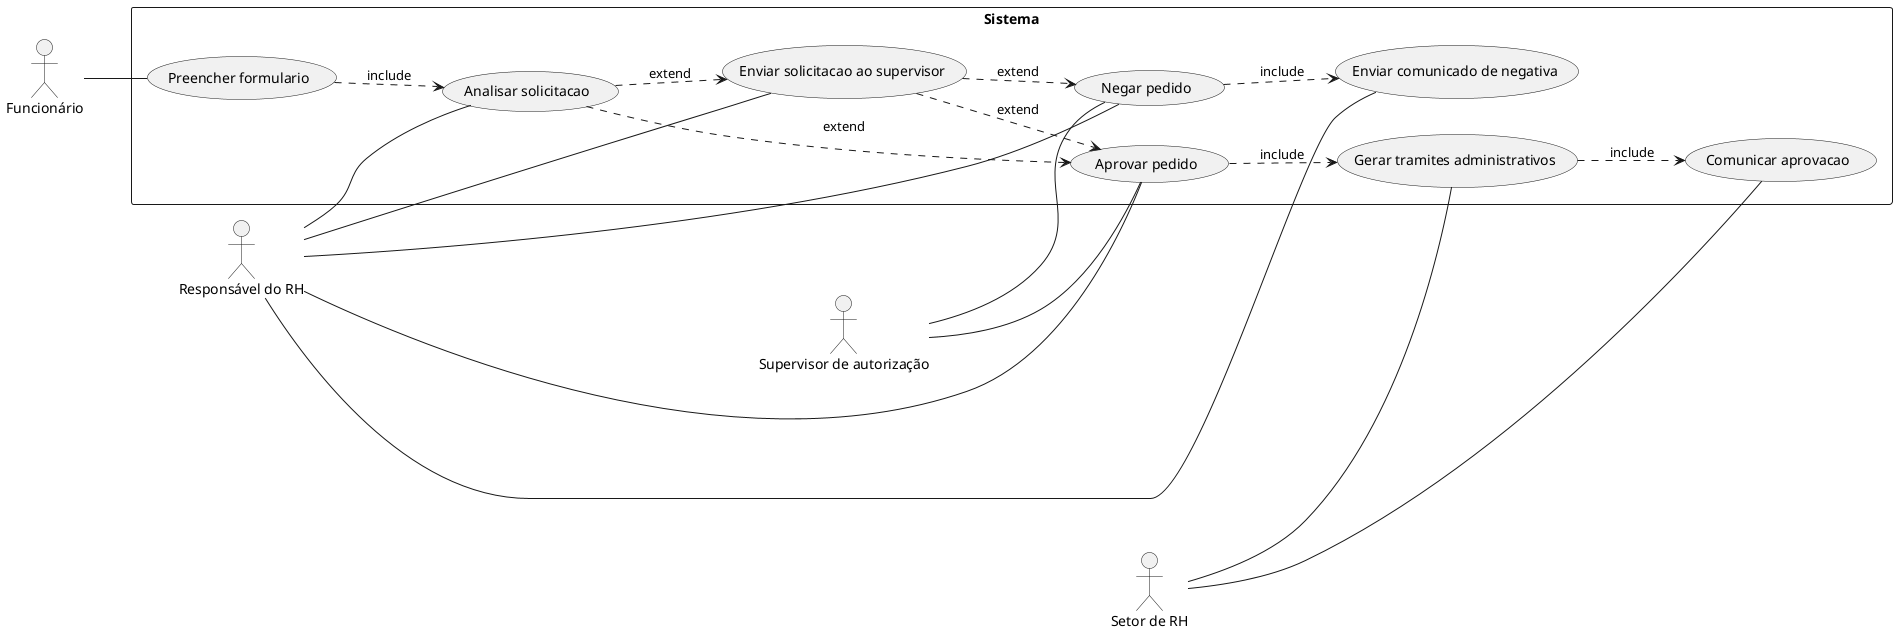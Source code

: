 ' Desenvolva o Modelo de Casos de Uso do Estudo de Caso a seguir:

' Na empresa Nossa Saúde S.A., quando um funcionário solicita férias, deve preencher um
' formulário, indicando, entre outras coisas, o período desejado, o qual é analisado pelo responsável
' do R.H. O responsável analisa se o funcionário tem direito a férias, com base no tempo de trabalho,
' faltas, etc. Pode haver algum impedimento, se sim, um comunicado com a negativa é entregue ao
' solicitante. Caso o solicitante ocupe um cargo de chefia, ou faz parte de alguma comissão especial
' da organização, será necessário enviar a solicitação para o 'Supervisor de autorização', que irá
' definir sobre o pedido. Se o supervisor negar o pedido, um comunicado com a negativa é enviado ao
' funcionário. Caso o pedido seja aprovado, ou caso a aprovação não seja necessária, o setor de R.H.
' gera os trâmites administrativos necessários e comunica ao solicitante que a solicitação foi
' aprovada.
' Checklist:
' 1-Identificar atores (participantes):
' Funcionário, responsável do R.H., supervisor de autorização, setor de R.H.
' 2-Identificar requisitos funcionais (casos de Uso):
' Casos de uso: Solicitar férias, analisar solicitação, gerar trâmites administrativos, comunicar aprovação, comunicar negativa.
' 3-Criar o modelo de casos de uso:



@startuml Sistema
left to right direction
  actor "Funcionário" as sa
  actor "Responsável do RH" as ch
  actor "Supervisor de autorização" as sp
  actor "Setor de RH" as sr

rectangle Sistema {
  usecase "Preencher formulario" as UC1
  usecase "Analisar solicitacao" as UC2
  usecase "Enviar comunicado de negativa" as UC3
  usecase "Enviar solicitacao ao supervisor" as UC4
  usecase "Negar pedido" as UC5
  usecase "Gerar tramites administrativos" as UC6
  usecase "Comunicar aprovacao" as UC7
  usecase "Aprovar pedido" as UC8
}
sa -- UC1
ch -- UC2
ch -- UC3
ch -- UC4
sp -- UC5
ch -- UC8
sp -- UC8
sr -- UC6
sr -- UC7
ch -- UC5
UC1 -.> UC2 : include
UC8 -.> UC6 : include
UC6 -.> UC7 : include
UC2 -.> UC8 : extend
UC4 -.> UC8 : extend
UC5 -.> UC3 : include
UC2 -.> UC4 : extend
UC4 -.> UC5 : extend

@enduml


' 4-Identificar os objetos - classes candidatas de análise (substantivos) e atributos;
' Funcionário, responsável do R.H., supervisor de autorização, setor de R.H., solicitação de férias, período solicitado, cargo de chefia, comissão especial, supervisor de autorização, período solicitado, funcionário, direito a férias, trâmites administrativos, solicitante.
' 5-Criar o modelo de domínio (diagrama 2), com:
' a) classes;
' b) atributos;
' c) associações;
' d) nomes de associações;
' e) multiplicidades;
